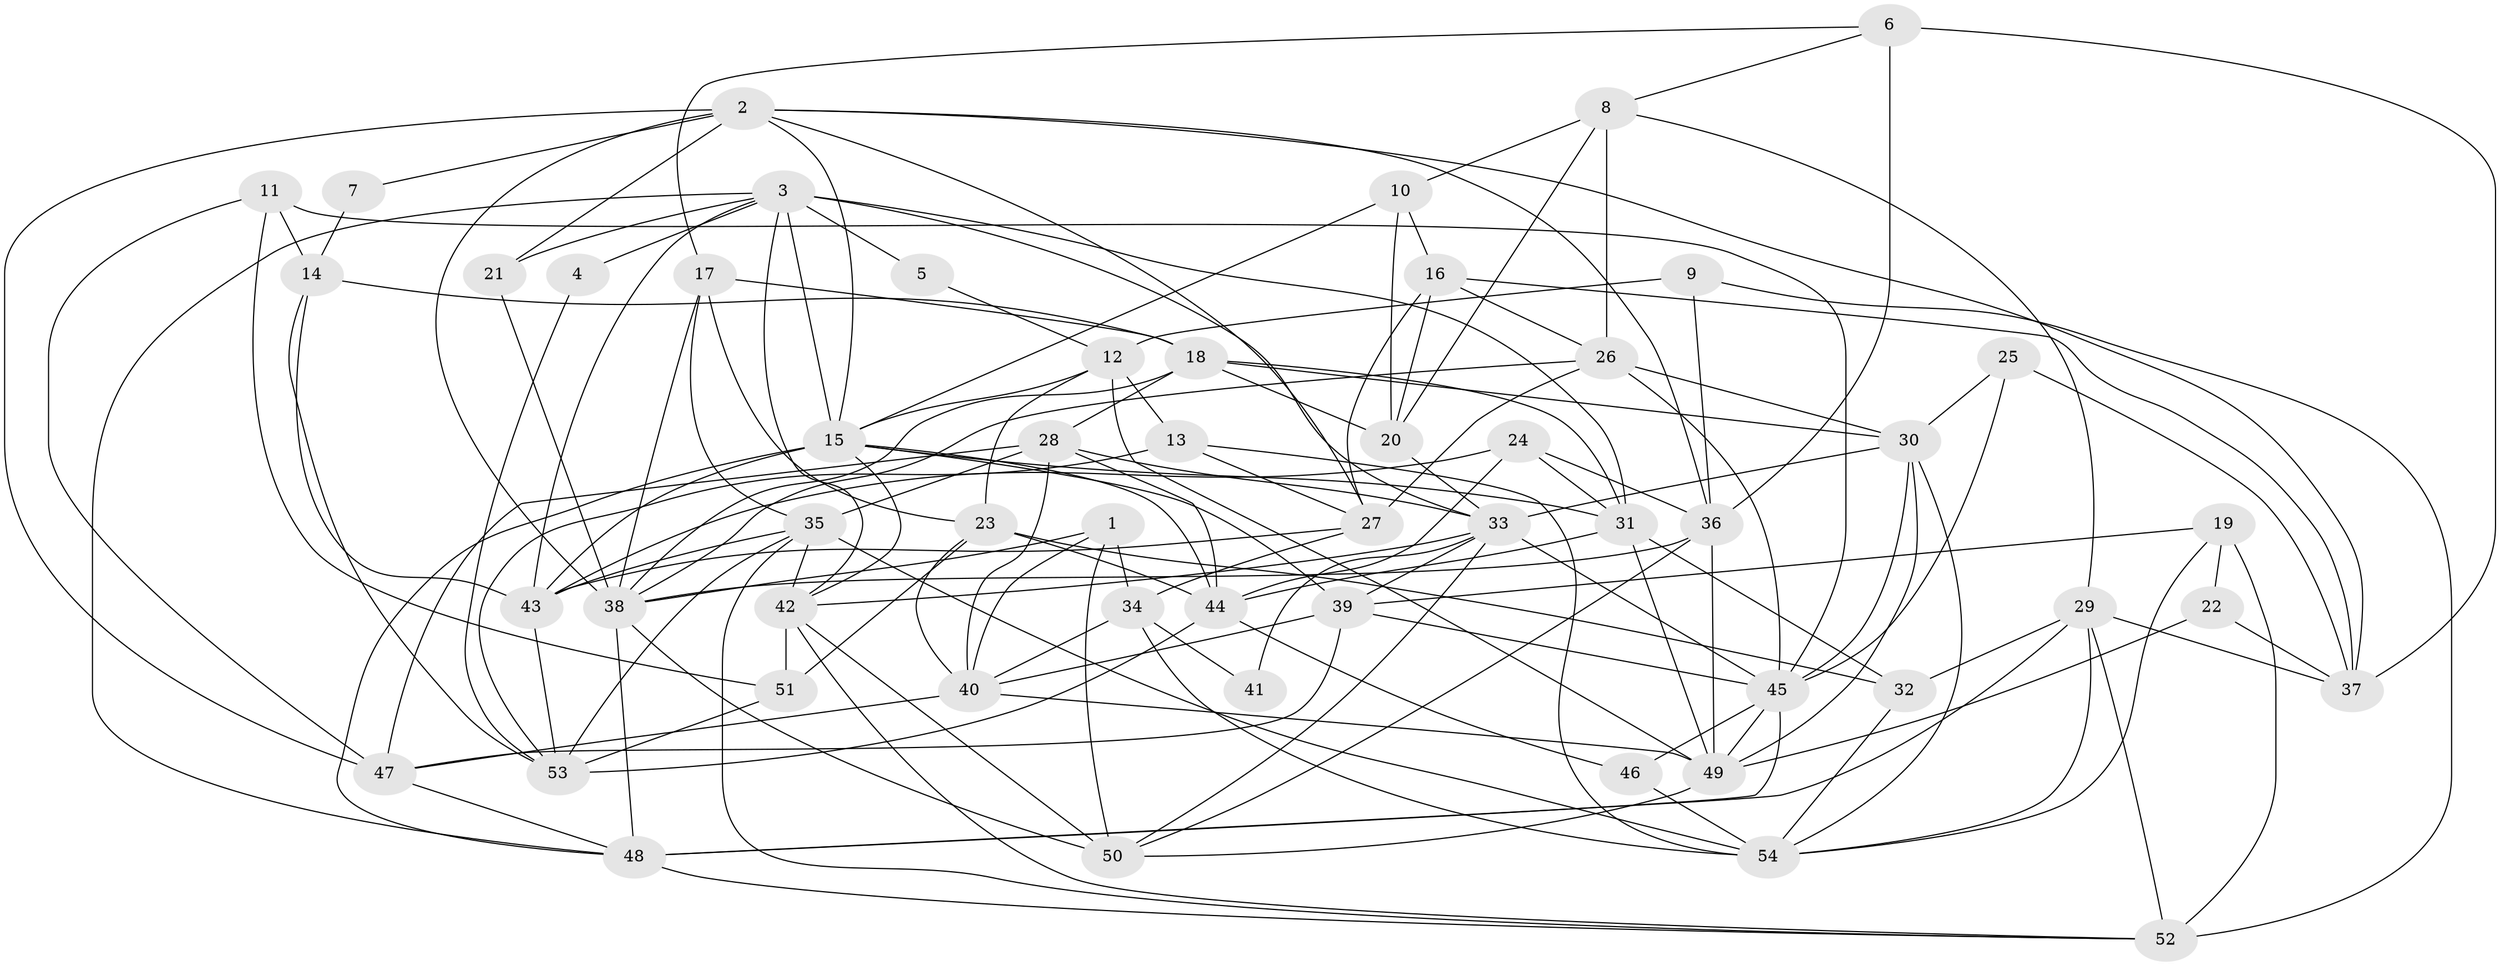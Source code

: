 // original degree distribution, {4: 0.27102803738317754, 5: 0.2336448598130841, 2: 0.102803738317757, 3: 0.2897196261682243, 6: 0.056074766355140186, 7: 0.037383177570093455, 8: 0.009345794392523364}
// Generated by graph-tools (version 1.1) at 2025/26/03/09/25 03:26:15]
// undirected, 54 vertices, 151 edges
graph export_dot {
graph [start="1"]
  node [color=gray90,style=filled];
  1;
  2;
  3;
  4;
  5;
  6;
  7;
  8;
  9;
  10;
  11;
  12;
  13;
  14;
  15;
  16;
  17;
  18;
  19;
  20;
  21;
  22;
  23;
  24;
  25;
  26;
  27;
  28;
  29;
  30;
  31;
  32;
  33;
  34;
  35;
  36;
  37;
  38;
  39;
  40;
  41;
  42;
  43;
  44;
  45;
  46;
  47;
  48;
  49;
  50;
  51;
  52;
  53;
  54;
  1 -- 34 [weight=1.0];
  1 -- 38 [weight=1.0];
  1 -- 40 [weight=1.0];
  1 -- 50 [weight=1.0];
  2 -- 7 [weight=1.0];
  2 -- 15 [weight=1.0];
  2 -- 21 [weight=1.0];
  2 -- 27 [weight=1.0];
  2 -- 36 [weight=1.0];
  2 -- 37 [weight=1.0];
  2 -- 38 [weight=1.0];
  2 -- 47 [weight=1.0];
  3 -- 4 [weight=2.0];
  3 -- 5 [weight=2.0];
  3 -- 15 [weight=1.0];
  3 -- 21 [weight=1.0];
  3 -- 31 [weight=1.0];
  3 -- 33 [weight=2.0];
  3 -- 42 [weight=1.0];
  3 -- 43 [weight=1.0];
  3 -- 48 [weight=1.0];
  4 -- 53 [weight=1.0];
  5 -- 12 [weight=1.0];
  6 -- 8 [weight=1.0];
  6 -- 17 [weight=1.0];
  6 -- 36 [weight=2.0];
  6 -- 37 [weight=1.0];
  7 -- 14 [weight=1.0];
  8 -- 10 [weight=1.0];
  8 -- 20 [weight=1.0];
  8 -- 26 [weight=1.0];
  8 -- 29 [weight=1.0];
  9 -- 12 [weight=2.0];
  9 -- 36 [weight=1.0];
  9 -- 52 [weight=1.0];
  10 -- 15 [weight=1.0];
  10 -- 16 [weight=1.0];
  10 -- 20 [weight=1.0];
  11 -- 14 [weight=1.0];
  11 -- 45 [weight=2.0];
  11 -- 47 [weight=1.0];
  11 -- 51 [weight=1.0];
  12 -- 13 [weight=1.0];
  12 -- 15 [weight=1.0];
  12 -- 23 [weight=2.0];
  12 -- 49 [weight=1.0];
  13 -- 27 [weight=1.0];
  13 -- 53 [weight=1.0];
  13 -- 54 [weight=1.0];
  14 -- 18 [weight=1.0];
  14 -- 43 [weight=1.0];
  14 -- 53 [weight=1.0];
  15 -- 31 [weight=1.0];
  15 -- 39 [weight=1.0];
  15 -- 42 [weight=1.0];
  15 -- 43 [weight=1.0];
  15 -- 44 [weight=1.0];
  15 -- 48 [weight=1.0];
  16 -- 20 [weight=1.0];
  16 -- 26 [weight=1.0];
  16 -- 27 [weight=1.0];
  16 -- 37 [weight=1.0];
  17 -- 18 [weight=1.0];
  17 -- 23 [weight=1.0];
  17 -- 35 [weight=1.0];
  17 -- 38 [weight=1.0];
  18 -- 20 [weight=1.0];
  18 -- 28 [weight=1.0];
  18 -- 30 [weight=1.0];
  18 -- 31 [weight=1.0];
  18 -- 38 [weight=1.0];
  19 -- 22 [weight=1.0];
  19 -- 39 [weight=1.0];
  19 -- 52 [weight=1.0];
  19 -- 54 [weight=1.0];
  20 -- 33 [weight=1.0];
  21 -- 38 [weight=1.0];
  22 -- 37 [weight=1.0];
  22 -- 49 [weight=1.0];
  23 -- 32 [weight=1.0];
  23 -- 40 [weight=1.0];
  23 -- 44 [weight=1.0];
  23 -- 51 [weight=1.0];
  24 -- 31 [weight=1.0];
  24 -- 36 [weight=1.0];
  24 -- 43 [weight=1.0];
  24 -- 44 [weight=1.0];
  25 -- 30 [weight=1.0];
  25 -- 37 [weight=1.0];
  25 -- 45 [weight=1.0];
  26 -- 27 [weight=1.0];
  26 -- 30 [weight=1.0];
  26 -- 38 [weight=1.0];
  26 -- 45 [weight=1.0];
  27 -- 34 [weight=1.0];
  27 -- 43 [weight=1.0];
  28 -- 33 [weight=1.0];
  28 -- 35 [weight=2.0];
  28 -- 40 [weight=1.0];
  28 -- 44 [weight=1.0];
  28 -- 47 [weight=1.0];
  29 -- 32 [weight=1.0];
  29 -- 37 [weight=1.0];
  29 -- 48 [weight=1.0];
  29 -- 52 [weight=2.0];
  29 -- 54 [weight=1.0];
  30 -- 33 [weight=1.0];
  30 -- 45 [weight=1.0];
  30 -- 49 [weight=1.0];
  30 -- 54 [weight=1.0];
  31 -- 32 [weight=1.0];
  31 -- 44 [weight=1.0];
  31 -- 49 [weight=1.0];
  32 -- 54 [weight=1.0];
  33 -- 39 [weight=1.0];
  33 -- 41 [weight=1.0];
  33 -- 42 [weight=1.0];
  33 -- 45 [weight=1.0];
  33 -- 50 [weight=1.0];
  34 -- 40 [weight=1.0];
  34 -- 41 [weight=1.0];
  34 -- 54 [weight=1.0];
  35 -- 42 [weight=1.0];
  35 -- 43 [weight=1.0];
  35 -- 52 [weight=1.0];
  35 -- 53 [weight=1.0];
  35 -- 54 [weight=1.0];
  36 -- 38 [weight=1.0];
  36 -- 49 [weight=1.0];
  36 -- 50 [weight=1.0];
  38 -- 48 [weight=1.0];
  38 -- 50 [weight=1.0];
  39 -- 40 [weight=1.0];
  39 -- 45 [weight=1.0];
  39 -- 47 [weight=1.0];
  40 -- 47 [weight=1.0];
  40 -- 49 [weight=1.0];
  42 -- 50 [weight=1.0];
  42 -- 51 [weight=1.0];
  42 -- 52 [weight=1.0];
  43 -- 53 [weight=1.0];
  44 -- 46 [weight=1.0];
  44 -- 53 [weight=2.0];
  45 -- 46 [weight=1.0];
  45 -- 48 [weight=1.0];
  45 -- 49 [weight=1.0];
  46 -- 54 [weight=1.0];
  47 -- 48 [weight=1.0];
  48 -- 52 [weight=1.0];
  49 -- 50 [weight=1.0];
  51 -- 53 [weight=1.0];
}
